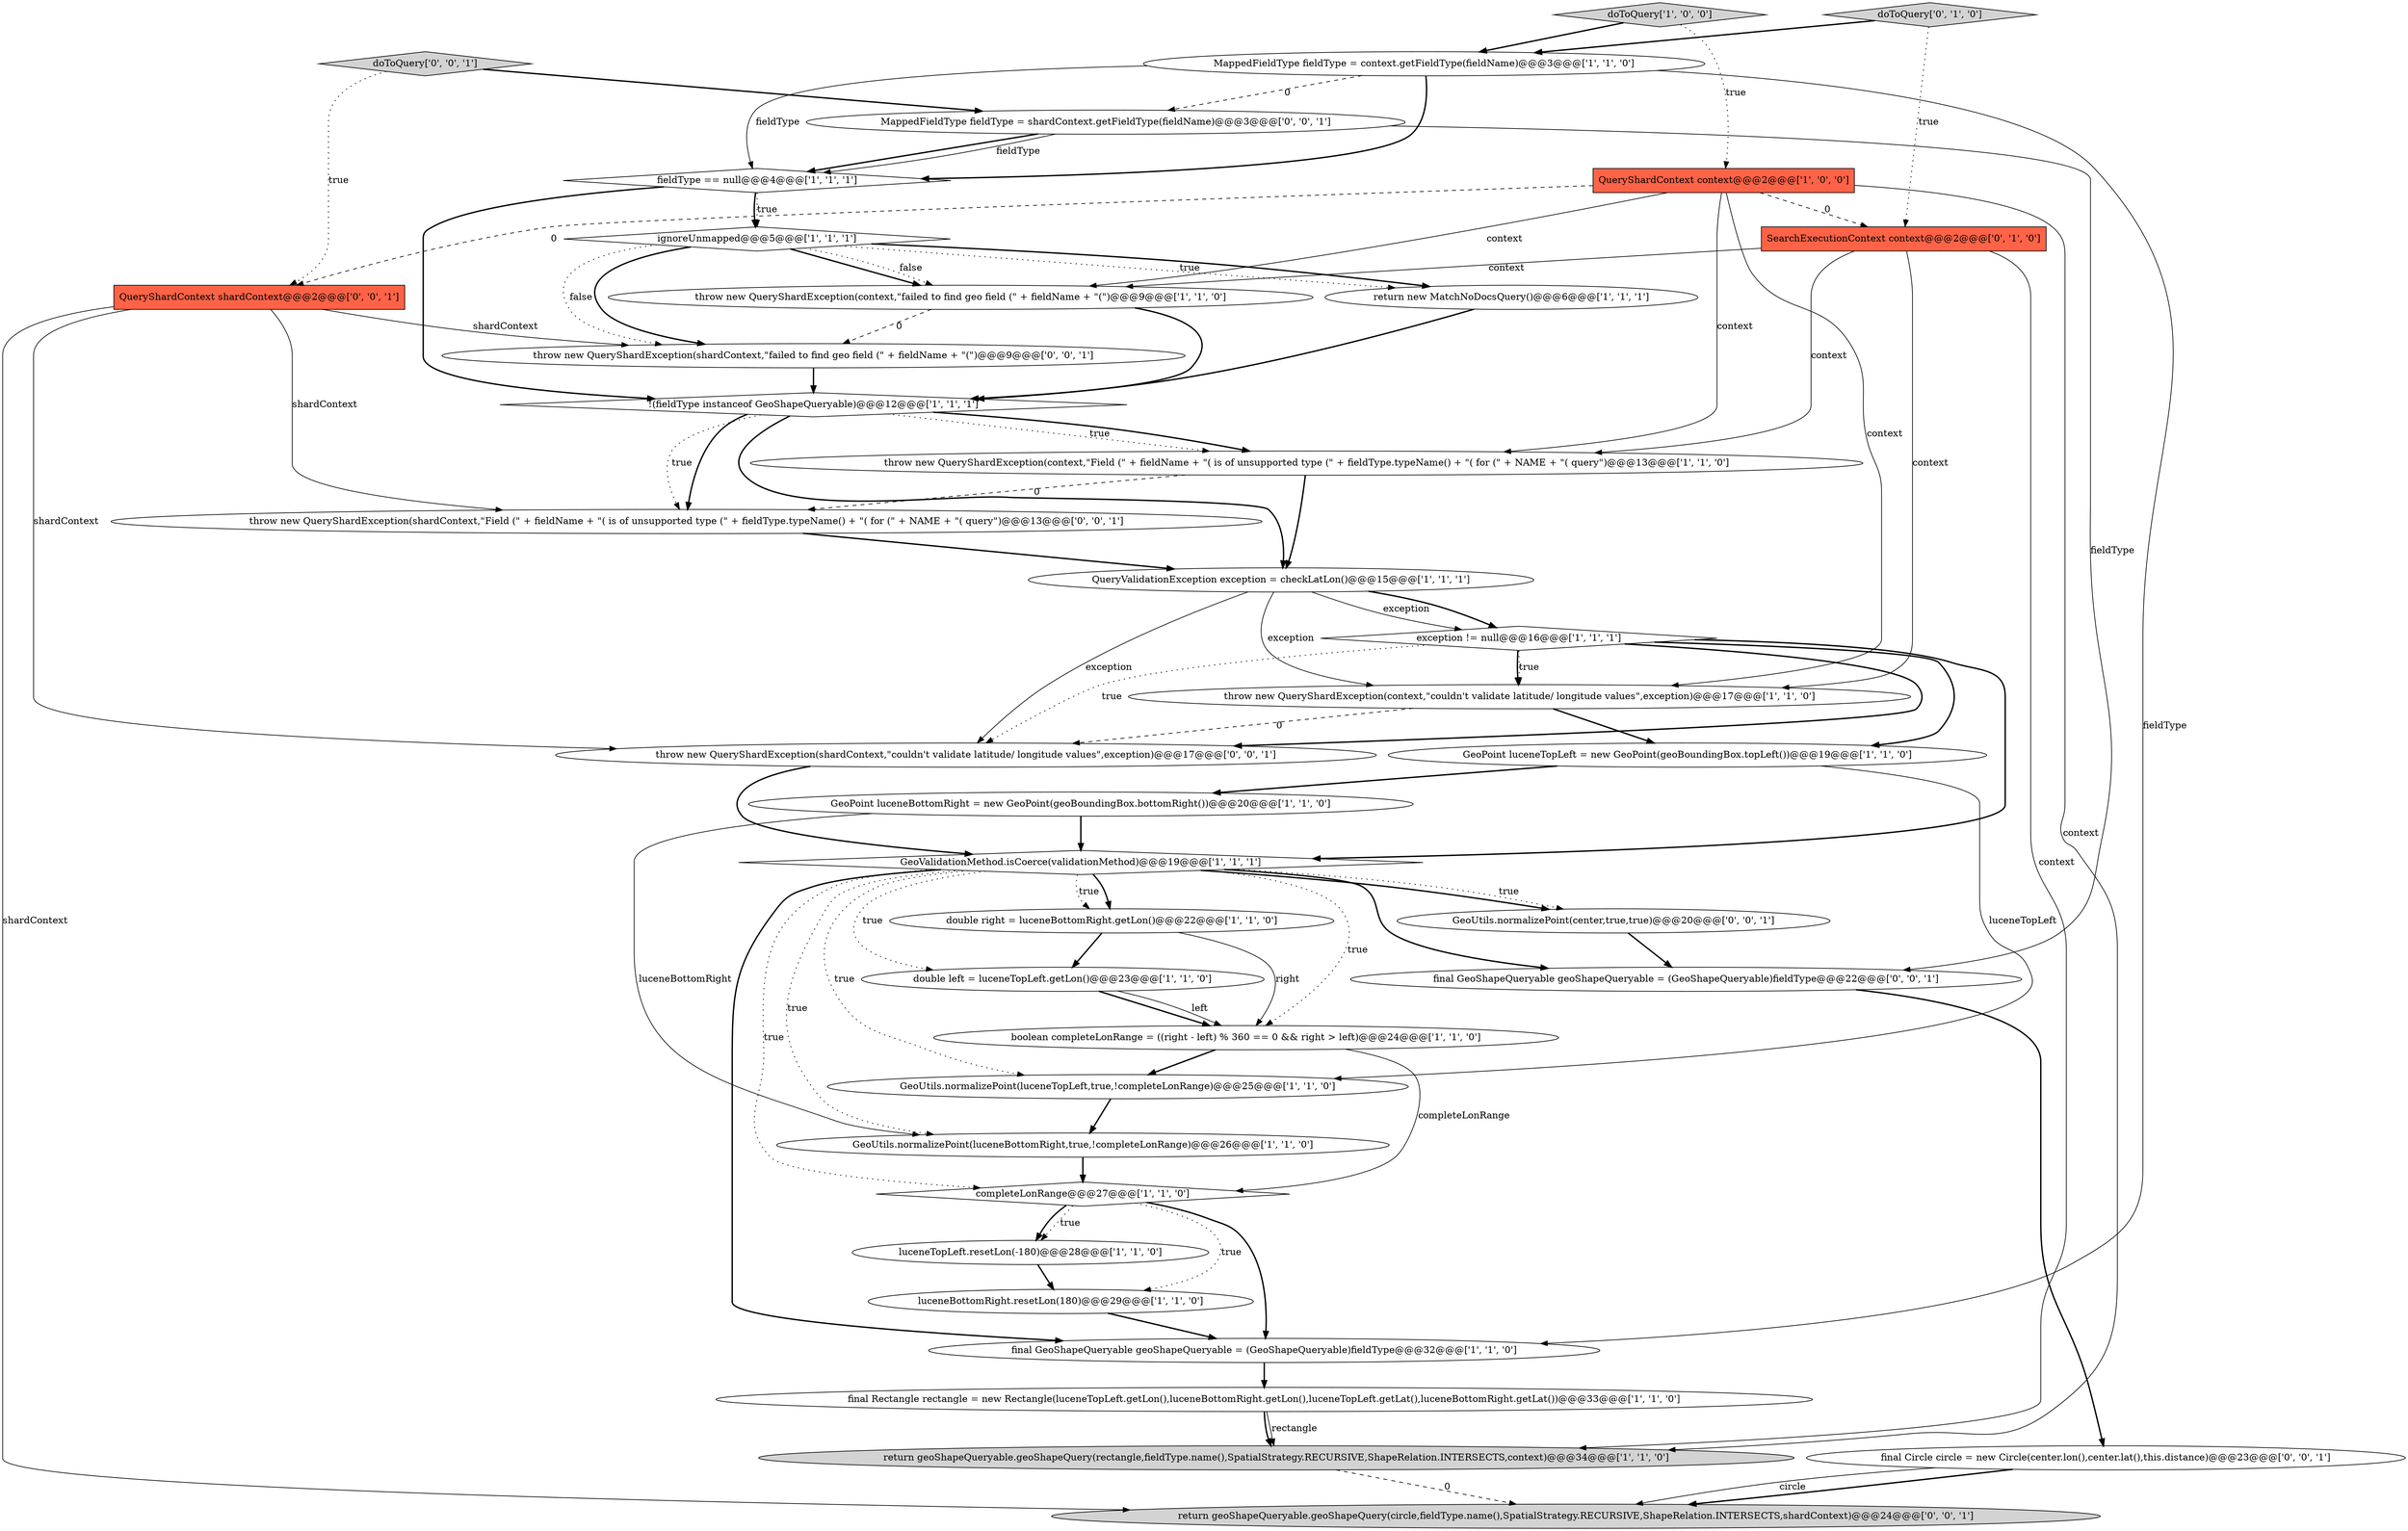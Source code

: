 digraph {
20 [style = filled, label = "final GeoShapeQueryable geoShapeQueryable = (GeoShapeQueryable)fieldType@@@32@@@['1', '1', '0']", fillcolor = white, shape = ellipse image = "AAA0AAABBB1BBB"];
29 [style = filled, label = "final Circle circle = new Circle(center.lon(),center.lat(),this.distance)@@@23@@@['0', '0', '1']", fillcolor = white, shape = ellipse image = "AAA0AAABBB3BBB"];
3 [style = filled, label = "doToQuery['1', '0', '0']", fillcolor = lightgray, shape = diamond image = "AAA0AAABBB1BBB"];
7 [style = filled, label = "luceneTopLeft.resetLon(-180)@@@28@@@['1', '1', '0']", fillcolor = white, shape = ellipse image = "AAA0AAABBB1BBB"];
24 [style = filled, label = "throw new QueryShardException(context,\"failed to find geo field (\" + fieldName + \"(\")@@@9@@@['1', '1', '0']", fillcolor = white, shape = ellipse image = "AAA0AAABBB1BBB"];
16 [style = filled, label = "exception != null@@@16@@@['1', '1', '1']", fillcolor = white, shape = diamond image = "AAA0AAABBB1BBB"];
36 [style = filled, label = "QueryShardContext shardContext@@@2@@@['0', '0', '1']", fillcolor = tomato, shape = box image = "AAA0AAABBB3BBB"];
25 [style = filled, label = "QueryValidationException exception = checkLatLon()@@@15@@@['1', '1', '1']", fillcolor = white, shape = ellipse image = "AAA0AAABBB1BBB"];
17 [style = filled, label = "boolean completeLonRange = ((right - left) % 360 == 0 && right > left)@@@24@@@['1', '1', '0']", fillcolor = white, shape = ellipse image = "AAA0AAABBB1BBB"];
35 [style = filled, label = "doToQuery['0', '0', '1']", fillcolor = lightgray, shape = diamond image = "AAA0AAABBB3BBB"];
31 [style = filled, label = "throw new QueryShardException(shardContext,\"failed to find geo field (\" + fieldName + \"(\")@@@9@@@['0', '0', '1']", fillcolor = white, shape = ellipse image = "AAA0AAABBB3BBB"];
28 [style = filled, label = "throw new QueryShardException(shardContext,\"Field (\" + fieldName + \"( is of unsupported type (\" + fieldType.typeName() + \"( for (\" + NAME + \"( query\")@@@13@@@['0', '0', '1']", fillcolor = white, shape = ellipse image = "AAA0AAABBB3BBB"];
2 [style = filled, label = "ignoreUnmapped@@@5@@@['1', '1', '1']", fillcolor = white, shape = diamond image = "AAA0AAABBB1BBB"];
4 [style = filled, label = "GeoUtils.normalizePoint(luceneTopLeft,true,!completeLonRange)@@@25@@@['1', '1', '0']", fillcolor = white, shape = ellipse image = "AAA0AAABBB1BBB"];
22 [style = filled, label = "QueryShardContext context@@@2@@@['1', '0', '0']", fillcolor = tomato, shape = box image = "AAA1AAABBB1BBB"];
18 [style = filled, label = "GeoPoint luceneBottomRight = new GeoPoint(geoBoundingBox.bottomRight())@@@20@@@['1', '1', '0']", fillcolor = white, shape = ellipse image = "AAA0AAABBB1BBB"];
12 [style = filled, label = "throw new QueryShardException(context,\"couldn't validate latitude/ longitude values\",exception)@@@17@@@['1', '1', '0']", fillcolor = white, shape = ellipse image = "AAA0AAABBB1BBB"];
27 [style = filled, label = "doToQuery['0', '1', '0']", fillcolor = lightgray, shape = diamond image = "AAA0AAABBB2BBB"];
21 [style = filled, label = "return geoShapeQueryable.geoShapeQuery(rectangle,fieldType.name(),SpatialStrategy.RECURSIVE,ShapeRelation.INTERSECTS,context)@@@34@@@['1', '1', '0']", fillcolor = lightgray, shape = ellipse image = "AAA0AAABBB1BBB"];
14 [style = filled, label = "final Rectangle rectangle = new Rectangle(luceneTopLeft.getLon(),luceneBottomRight.getLon(),luceneTopLeft.getLat(),luceneBottomRight.getLat())@@@33@@@['1', '1', '0']", fillcolor = white, shape = ellipse image = "AAA0AAABBB1BBB"];
13 [style = filled, label = "double right = luceneBottomRight.getLon()@@@22@@@['1', '1', '0']", fillcolor = white, shape = ellipse image = "AAA0AAABBB1BBB"];
1 [style = filled, label = "MappedFieldType fieldType = context.getFieldType(fieldName)@@@3@@@['1', '1', '0']", fillcolor = white, shape = ellipse image = "AAA0AAABBB1BBB"];
34 [style = filled, label = "final GeoShapeQueryable geoShapeQueryable = (GeoShapeQueryable)fieldType@@@22@@@['0', '0', '1']", fillcolor = white, shape = ellipse image = "AAA0AAABBB3BBB"];
11 [style = filled, label = "GeoUtils.normalizePoint(luceneBottomRight,true,!completeLonRange)@@@26@@@['1', '1', '0']", fillcolor = white, shape = ellipse image = "AAA0AAABBB1BBB"];
5 [style = filled, label = "completeLonRange@@@27@@@['1', '1', '0']", fillcolor = white, shape = diamond image = "AAA0AAABBB1BBB"];
6 [style = filled, label = "GeoPoint luceneTopLeft = new GeoPoint(geoBoundingBox.topLeft())@@@19@@@['1', '1', '0']", fillcolor = white, shape = ellipse image = "AAA0AAABBB1BBB"];
10 [style = filled, label = "GeoValidationMethod.isCoerce(validationMethod)@@@19@@@['1', '1', '1']", fillcolor = white, shape = diamond image = "AAA0AAABBB1BBB"];
37 [style = filled, label = "return geoShapeQueryable.geoShapeQuery(circle,fieldType.name(),SpatialStrategy.RECURSIVE,ShapeRelation.INTERSECTS,shardContext)@@@24@@@['0', '0', '1']", fillcolor = lightgray, shape = ellipse image = "AAA0AAABBB3BBB"];
32 [style = filled, label = "GeoUtils.normalizePoint(center,true,true)@@@20@@@['0', '0', '1']", fillcolor = white, shape = ellipse image = "AAA0AAABBB3BBB"];
26 [style = filled, label = "SearchExecutionContext context@@@2@@@['0', '1', '0']", fillcolor = tomato, shape = box image = "AAA1AAABBB2BBB"];
19 [style = filled, label = "return new MatchNoDocsQuery()@@@6@@@['1', '1', '1']", fillcolor = white, shape = ellipse image = "AAA0AAABBB1BBB"];
33 [style = filled, label = "throw new QueryShardException(shardContext,\"couldn't validate latitude/ longitude values\",exception)@@@17@@@['0', '0', '1']", fillcolor = white, shape = ellipse image = "AAA0AAABBB3BBB"];
23 [style = filled, label = "!(fieldType instanceof GeoShapeQueryable)@@@12@@@['1', '1', '1']", fillcolor = white, shape = diamond image = "AAA0AAABBB1BBB"];
0 [style = filled, label = "double left = luceneTopLeft.getLon()@@@23@@@['1', '1', '0']", fillcolor = white, shape = ellipse image = "AAA0AAABBB1BBB"];
8 [style = filled, label = "fieldType == null@@@4@@@['1', '1', '1']", fillcolor = white, shape = diamond image = "AAA0AAABBB1BBB"];
9 [style = filled, label = "throw new QueryShardException(context,\"Field (\" + fieldName + \"( is of unsupported type (\" + fieldType.typeName() + \"( for (\" + NAME + \"( query\")@@@13@@@['1', '1', '0']", fillcolor = white, shape = ellipse image = "AAA0AAABBB1BBB"];
15 [style = filled, label = "luceneBottomRight.resetLon(180)@@@29@@@['1', '1', '0']", fillcolor = white, shape = ellipse image = "AAA0AAABBB1BBB"];
30 [style = filled, label = "MappedFieldType fieldType = shardContext.getFieldType(fieldName)@@@3@@@['0', '0', '1']", fillcolor = white, shape = ellipse image = "AAA0AAABBB3BBB"];
22->36 [style = dashed, label="0"];
26->21 [style = solid, label="context"];
5->20 [style = bold, label=""];
14->21 [style = solid, label="rectangle"];
26->12 [style = solid, label="context"];
10->32 [style = bold, label=""];
21->37 [style = dashed, label="0"];
32->34 [style = bold, label=""];
36->31 [style = solid, label="shardContext"];
25->33 [style = solid, label="exception"];
10->32 [style = dotted, label="true"];
23->28 [style = bold, label=""];
15->20 [style = bold, label=""];
36->33 [style = solid, label="shardContext"];
28->25 [style = bold, label=""];
2->24 [style = bold, label=""];
30->8 [style = bold, label=""];
10->4 [style = dotted, label="true"];
2->31 [style = bold, label=""];
23->25 [style = bold, label=""];
8->23 [style = bold, label=""];
0->17 [style = bold, label=""];
16->6 [style = bold, label=""];
13->17 [style = solid, label="right"];
26->9 [style = solid, label="context"];
20->14 [style = bold, label=""];
25->16 [style = solid, label="exception"];
30->8 [style = solid, label="fieldType"];
23->9 [style = dotted, label="true"];
16->33 [style = dotted, label="true"];
6->4 [style = solid, label="luceneTopLeft"];
10->34 [style = bold, label=""];
16->33 [style = bold, label=""];
5->7 [style = dotted, label="true"];
5->7 [style = bold, label=""];
10->0 [style = dotted, label="true"];
18->11 [style = solid, label="luceneBottomRight"];
14->21 [style = bold, label=""];
2->19 [style = dotted, label="true"];
13->0 [style = bold, label=""];
0->17 [style = solid, label="left"];
34->29 [style = bold, label=""];
12->33 [style = dashed, label="0"];
1->8 [style = bold, label=""];
3->1 [style = bold, label=""];
6->18 [style = bold, label=""];
8->2 [style = dotted, label="true"];
23->28 [style = dotted, label="true"];
1->30 [style = dashed, label="0"];
25->12 [style = solid, label="exception"];
17->5 [style = solid, label="completeLonRange"];
36->37 [style = solid, label="shardContext"];
29->37 [style = bold, label=""];
25->16 [style = bold, label=""];
5->15 [style = dotted, label="true"];
22->21 [style = solid, label="context"];
2->24 [style = dotted, label="false"];
10->17 [style = dotted, label="true"];
22->9 [style = solid, label="context"];
11->5 [style = bold, label=""];
18->10 [style = bold, label=""];
8->2 [style = bold, label=""];
10->13 [style = bold, label=""];
10->13 [style = dotted, label="true"];
10->11 [style = dotted, label="true"];
22->12 [style = solid, label="context"];
7->15 [style = bold, label=""];
36->28 [style = solid, label="shardContext"];
35->30 [style = bold, label=""];
17->4 [style = bold, label=""];
24->23 [style = bold, label=""];
10->20 [style = bold, label=""];
2->19 [style = bold, label=""];
27->1 [style = bold, label=""];
31->23 [style = bold, label=""];
16->12 [style = dotted, label="true"];
16->10 [style = bold, label=""];
27->26 [style = dotted, label="true"];
35->36 [style = dotted, label="true"];
22->24 [style = solid, label="context"];
9->28 [style = dashed, label="0"];
1->8 [style = solid, label="fieldType"];
33->10 [style = bold, label=""];
12->6 [style = bold, label=""];
10->5 [style = dotted, label="true"];
2->31 [style = dotted, label="false"];
29->37 [style = solid, label="circle"];
1->20 [style = solid, label="fieldType"];
19->23 [style = bold, label=""];
9->25 [style = bold, label=""];
26->24 [style = solid, label="context"];
24->31 [style = dashed, label="0"];
30->34 [style = solid, label="fieldType"];
3->22 [style = dotted, label="true"];
4->11 [style = bold, label=""];
23->9 [style = bold, label=""];
16->12 [style = bold, label=""];
22->26 [style = dashed, label="0"];
}
